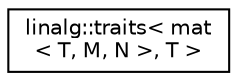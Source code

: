 digraph "Graphical Class Hierarchy"
{
  edge [fontname="Helvetica",fontsize="10",labelfontname="Helvetica",labelfontsize="10"];
  node [fontname="Helvetica",fontsize="10",shape=record];
  rankdir="LR";
  Node1 [label="linalg::traits\< mat\l\< T, M, N \>, T \>",height=0.2,width=0.4,color="black", fillcolor="white", style="filled",URL="$structlinalg_1_1traits_3_01mat_3_01T_00_01M_00_01N_01_4_00_01T_01_4.html"];
}
